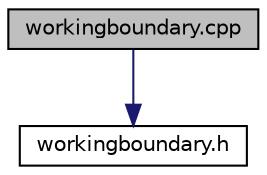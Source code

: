 digraph "workingboundary.cpp"
{
  edge [fontname="Helvetica",fontsize="10",labelfontname="Helvetica",labelfontsize="10"];
  node [fontname="Helvetica",fontsize="10",shape=record];
  Node1 [label="workingboundary.cpp",height=0.2,width=0.4,color="black", fillcolor="grey75", style="filled", fontcolor="black"];
  Node1 -> Node2 [color="midnightblue",fontsize="10",style="solid",fontname="Helvetica"];
  Node2 [label="workingboundary.h",height=0.2,width=0.4,color="black", fillcolor="white", style="filled",URL="$workingboundary_8h.html"];
}
